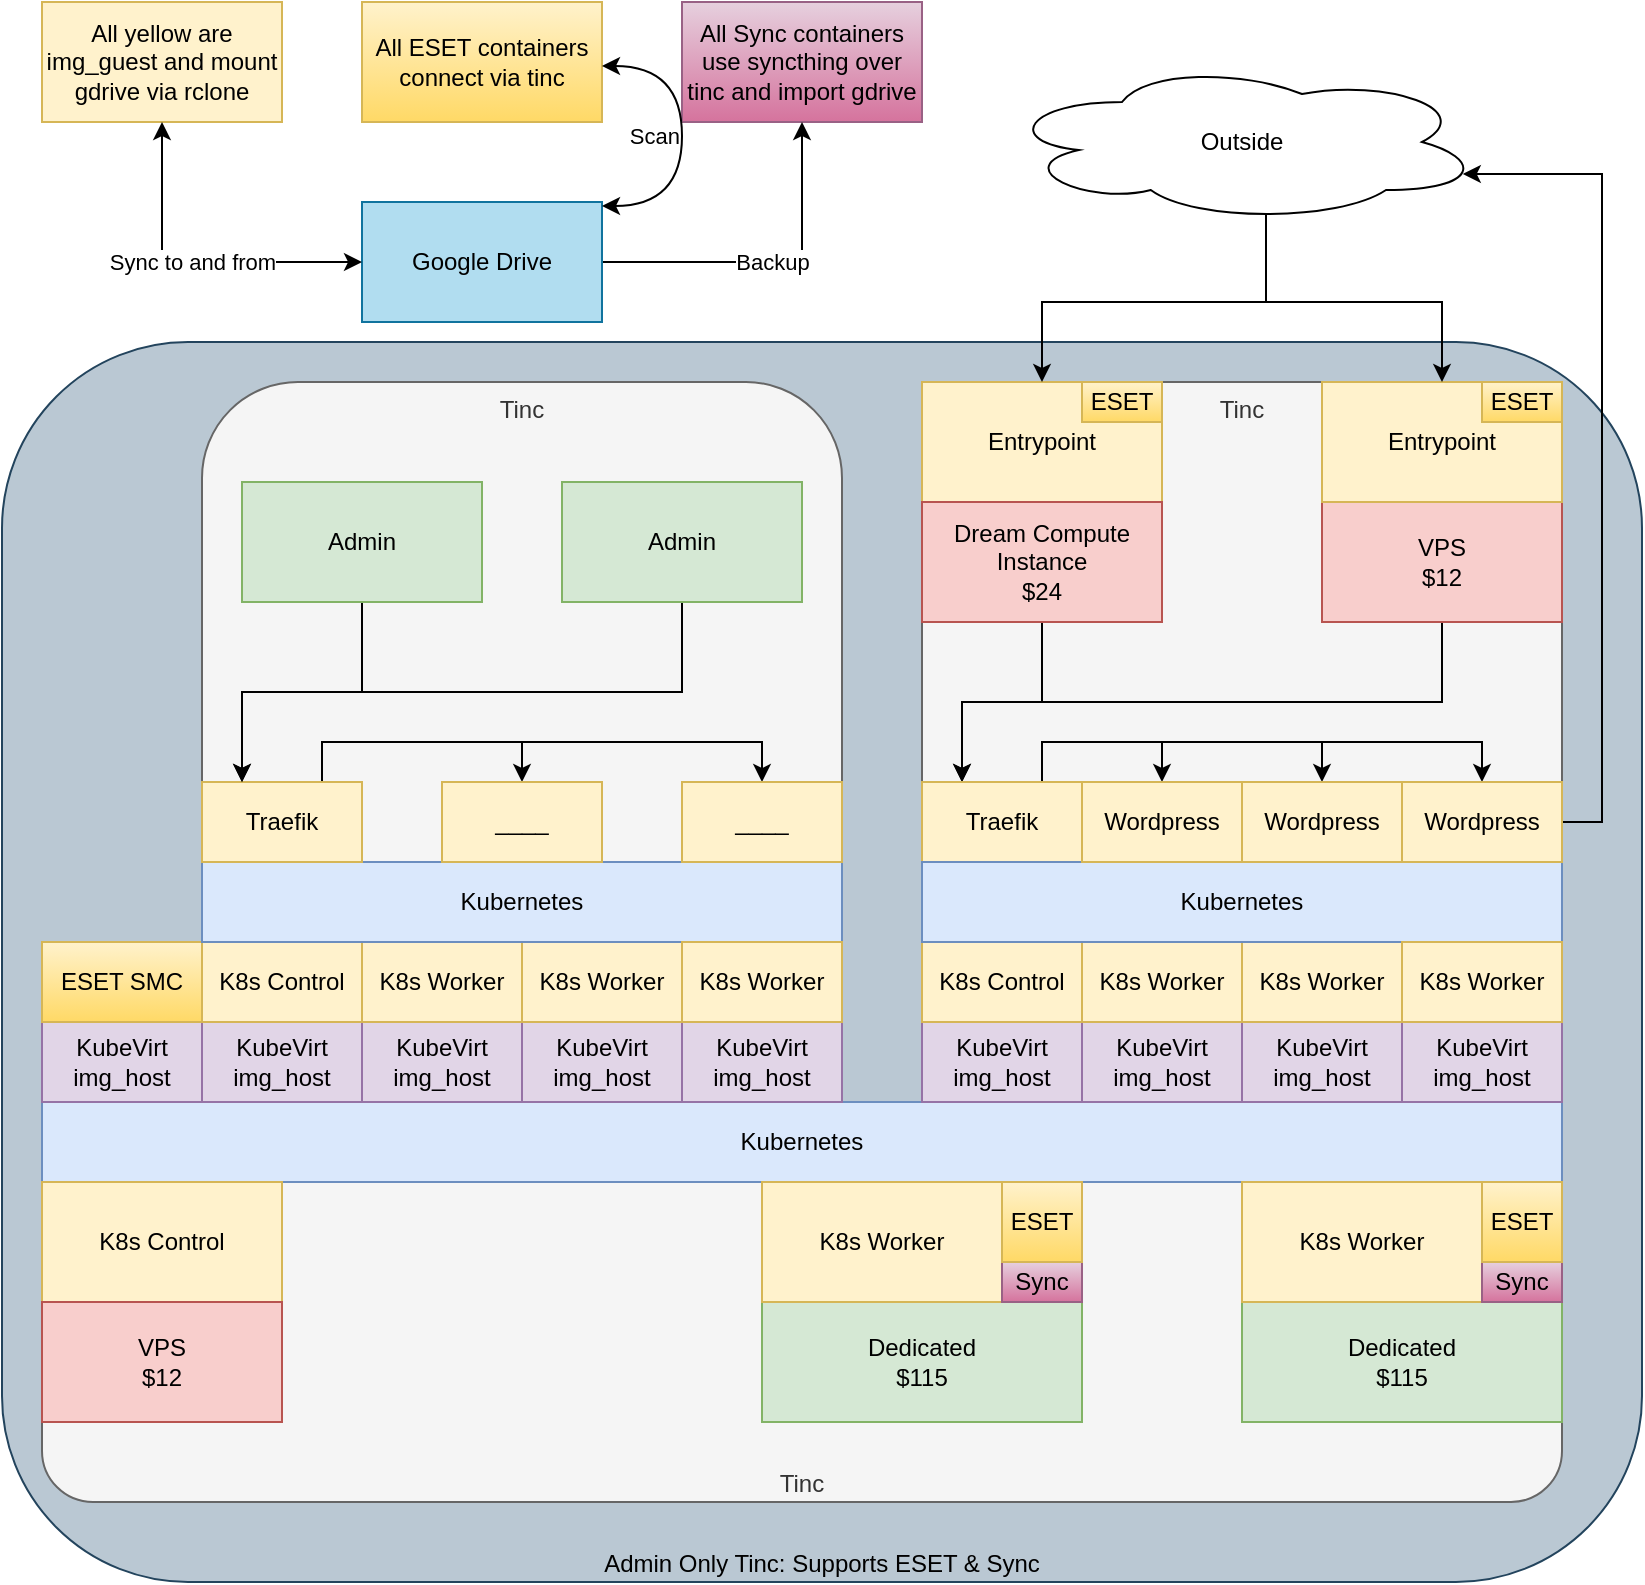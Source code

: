 <mxfile>
    <diagram id="Adzndo520nHQM6ZiDX8f" name="Page-1">
        <mxGraphModel dx="1262" dy="545" grid="1" gridSize="10" guides="1" tooltips="1" connect="1" arrows="1" fold="1" page="1" pageScale="1" pageWidth="850" pageHeight="1100" math="0" shadow="0">
            <root>
                <mxCell id="0"/>
                <mxCell id="1" parent="0"/>
                <mxCell id="mQejqKUzmTbroIMbowvH-84" value="Admin Only Tinc: Supports ESET &amp;amp; Sync" style="rounded=1;whiteSpace=wrap;html=1;fillColor=#bac8d3;strokeColor=#23445d;verticalAlign=bottom;" parent="1" vertex="1">
                    <mxGeometry x="20" y="180" width="820" height="620" as="geometry"/>
                </mxCell>
                <mxCell id="mQejqKUzmTbroIMbowvH-53" value="Tinc" style="rounded=1;whiteSpace=wrap;html=1;fillColor=#f5f5f5;strokeColor=#666666;fontColor=#333333;verticalAlign=top;" parent="1" vertex="1">
                    <mxGeometry x="120" y="200" width="320" height="360" as="geometry"/>
                </mxCell>
                <mxCell id="mQejqKUzmTbroIMbowvH-52" value="Tinc" style="rounded=1;whiteSpace=wrap;html=1;fillColor=#f5f5f5;strokeColor=#666666;fontColor=#333333;verticalAlign=bottom;" parent="1" vertex="1">
                    <mxGeometry x="40" y="590" width="760" height="170" as="geometry"/>
                </mxCell>
                <mxCell id="mQejqKUzmTbroIMbowvH-34" value="Tinc" style="rounded=1;whiteSpace=wrap;html=1;fillColor=#f5f5f5;strokeColor=#666666;fontColor=#333333;verticalAlign=top;" parent="1" vertex="1">
                    <mxGeometry x="480" y="200" width="320" height="360" as="geometry"/>
                </mxCell>
                <mxCell id="mQejqKUzmTbroIMbowvH-11" value="Kubernetes" style="rounded=0;whiteSpace=wrap;html=1;fillColor=#dae8fc;strokeColor=#6c8ebf;" parent="1" vertex="1">
                    <mxGeometry x="40" y="560" width="760" height="40" as="geometry"/>
                </mxCell>
                <mxCell id="mQejqKUzmTbroIMbowvH-37" style="edgeStyle=orthogonalEdgeStyle;rounded=0;orthogonalLoop=1;jettySize=auto;html=1;exitX=0.5;exitY=1;exitDx=0;exitDy=0;entryX=0.25;entryY=0;entryDx=0;entryDy=0;" parent="1" source="mQejqKUzmTbroIMbowvH-1" target="mQejqKUzmTbroIMbowvH-22" edge="1">
                    <mxGeometry relative="1" as="geometry"/>
                </mxCell>
                <mxCell id="mQejqKUzmTbroIMbowvH-1" value="&lt;div&gt;VPS&lt;/div&gt;$12" style="rounded=0;whiteSpace=wrap;html=1;fillColor=#f8cecc;strokeColor=#b85450;" parent="1" vertex="1">
                    <mxGeometry x="680" y="260" width="120" height="60" as="geometry"/>
                </mxCell>
                <mxCell id="mQejqKUzmTbroIMbowvH-2" value="&lt;div&gt;Entrypoint&lt;/div&gt;" style="rounded=0;whiteSpace=wrap;html=1;fillColor=#fff2cc;strokeColor=#d6b656;" parent="1" vertex="1">
                    <mxGeometry x="680" y="200" width="120" height="60" as="geometry"/>
                </mxCell>
                <mxCell id="mQejqKUzmTbroIMbowvH-3" value="&lt;div&gt;Entrypoint&lt;/div&gt;" style="rounded=0;whiteSpace=wrap;html=1;fillColor=#fff2cc;strokeColor=#d6b656;" parent="1" vertex="1">
                    <mxGeometry x="480" y="200" width="120" height="60" as="geometry"/>
                </mxCell>
                <mxCell id="mQejqKUzmTbroIMbowvH-36" style="edgeStyle=orthogonalEdgeStyle;rounded=0;orthogonalLoop=1;jettySize=auto;html=1;exitX=0.5;exitY=1;exitDx=0;exitDy=0;entryX=0.25;entryY=0;entryDx=0;entryDy=0;" parent="1" source="mQejqKUzmTbroIMbowvH-4" target="mQejqKUzmTbroIMbowvH-22" edge="1">
                    <mxGeometry relative="1" as="geometry"/>
                </mxCell>
                <mxCell id="mQejqKUzmTbroIMbowvH-4" value="&lt;div&gt;Dream Compute&lt;/div&gt;&lt;div&gt;Instance&lt;/div&gt;&lt;div&gt;$24&lt;br&gt;&lt;/div&gt;" style="rounded=0;whiteSpace=wrap;html=1;fillColor=#f8cecc;strokeColor=#b85450;" parent="1" vertex="1">
                    <mxGeometry x="480" y="260" width="120" height="60" as="geometry"/>
                </mxCell>
                <mxCell id="mQejqKUzmTbroIMbowvH-5" value="&lt;div&gt;Dedicated&lt;/div&gt;$115" style="rounded=0;whiteSpace=wrap;html=1;fillColor=#d5e8d4;strokeColor=#82b366;" parent="1" vertex="1">
                    <mxGeometry x="400" y="660" width="160" height="60" as="geometry"/>
                </mxCell>
                <mxCell id="mQejqKUzmTbroIMbowvH-6" value="&lt;div&gt;K8s Worker&lt;/div&gt;" style="rounded=0;whiteSpace=wrap;html=1;fillColor=#fff2cc;strokeColor=#d6b656;" parent="1" vertex="1">
                    <mxGeometry x="400" y="600" width="120" height="60" as="geometry"/>
                </mxCell>
                <mxCell id="mQejqKUzmTbroIMbowvH-7" value="&lt;div&gt;K8s Control&lt;/div&gt;" style="rounded=0;whiteSpace=wrap;html=1;fillColor=#fff2cc;strokeColor=#d6b656;" parent="1" vertex="1">
                    <mxGeometry x="40" y="600" width="120" height="60" as="geometry"/>
                </mxCell>
                <mxCell id="mQejqKUzmTbroIMbowvH-8" value="&lt;div&gt;VPS&lt;/div&gt;$12" style="rounded=0;whiteSpace=wrap;html=1;fillColor=#f8cecc;strokeColor=#b85450;" parent="1" vertex="1">
                    <mxGeometry x="40" y="660" width="120" height="60" as="geometry"/>
                </mxCell>
                <mxCell id="mQejqKUzmTbroIMbowvH-9" value="&lt;div&gt;Dedicated&lt;/div&gt;$115" style="rounded=0;whiteSpace=wrap;html=1;fillColor=#d5e8d4;strokeColor=#82b366;" parent="1" vertex="1">
                    <mxGeometry x="640" y="660" width="160" height="60" as="geometry"/>
                </mxCell>
                <mxCell id="mQejqKUzmTbroIMbowvH-10" value="&lt;div&gt;K8s Worker&lt;/div&gt;" style="rounded=0;whiteSpace=wrap;html=1;fillColor=#fff2cc;strokeColor=#d6b656;" parent="1" vertex="1">
                    <mxGeometry x="640" y="600" width="120" height="60" as="geometry"/>
                </mxCell>
                <mxCell id="mQejqKUzmTbroIMbowvH-13" value="KubeVirt img_host" style="rounded=0;whiteSpace=wrap;html=1;fillColor=#e1d5e7;strokeColor=#9673a6;" parent="1" vertex="1">
                    <mxGeometry x="40" y="520" width="80" height="40" as="geometry"/>
                </mxCell>
                <mxCell id="mQejqKUzmTbroIMbowvH-14" value="KubeVirt img_host" style="rounded=0;whiteSpace=wrap;html=1;fillColor=#e1d5e7;strokeColor=#9673a6;" parent="1" vertex="1">
                    <mxGeometry x="640" y="520" width="80" height="40" as="geometry"/>
                </mxCell>
                <mxCell id="mQejqKUzmTbroIMbowvH-15" value="ESET SMC" style="rounded=0;whiteSpace=wrap;html=1;fillColor=#fff2cc;strokeColor=#d6b656;gradientColor=#ffd966;" parent="1" vertex="1">
                    <mxGeometry x="40" y="480" width="80" height="40" as="geometry"/>
                </mxCell>
                <mxCell id="mQejqKUzmTbroIMbowvH-16" value="K8s Worker" style="rounded=0;whiteSpace=wrap;html=1;fillColor=#fff2cc;strokeColor=#d6b656;" parent="1" vertex="1">
                    <mxGeometry x="640" y="480" width="80" height="40" as="geometry"/>
                </mxCell>
                <mxCell id="mQejqKUzmTbroIMbowvH-17" value="KubeVirt img_host" style="rounded=0;whiteSpace=wrap;html=1;fillColor=#e1d5e7;strokeColor=#9673a6;" parent="1" vertex="1">
                    <mxGeometry x="560" y="520" width="80" height="40" as="geometry"/>
                </mxCell>
                <mxCell id="mQejqKUzmTbroIMbowvH-18" value="K8s Worker" style="rounded=0;whiteSpace=wrap;html=1;fillColor=#fff2cc;strokeColor=#d6b656;" parent="1" vertex="1">
                    <mxGeometry x="560" y="480" width="80" height="40" as="geometry"/>
                </mxCell>
                <mxCell id="mQejqKUzmTbroIMbowvH-19" value="KubeVirt img_host" style="rounded=0;whiteSpace=wrap;html=1;fillColor=#e1d5e7;strokeColor=#9673a6;" parent="1" vertex="1">
                    <mxGeometry x="480" y="520" width="80" height="40" as="geometry"/>
                </mxCell>
                <mxCell id="mQejqKUzmTbroIMbowvH-20" value="K8s Control" style="rounded=0;whiteSpace=wrap;html=1;fillColor=#fff2cc;strokeColor=#d6b656;" parent="1" vertex="1">
                    <mxGeometry x="480" y="480" width="80" height="40" as="geometry"/>
                </mxCell>
                <mxCell id="mQejqKUzmTbroIMbowvH-39" style="edgeStyle=orthogonalEdgeStyle;rounded=0;orthogonalLoop=1;jettySize=auto;html=1;exitX=0.75;exitY=0;exitDx=0;exitDy=0;entryX=0.5;entryY=0;entryDx=0;entryDy=0;" parent="1" source="mQejqKUzmTbroIMbowvH-22" target="mQejqKUzmTbroIMbowvH-28" edge="1">
                    <mxGeometry relative="1" as="geometry"/>
                </mxCell>
                <mxCell id="mQejqKUzmTbroIMbowvH-40" style="edgeStyle=orthogonalEdgeStyle;rounded=0;orthogonalLoop=1;jettySize=auto;html=1;exitX=0.75;exitY=0;exitDx=0;exitDy=0;entryX=0.5;entryY=0;entryDx=0;entryDy=0;" parent="1" source="mQejqKUzmTbroIMbowvH-22" target="mQejqKUzmTbroIMbowvH-29" edge="1">
                    <mxGeometry relative="1" as="geometry"/>
                </mxCell>
                <mxCell id="mQejqKUzmTbroIMbowvH-41" style="edgeStyle=orthogonalEdgeStyle;rounded=0;orthogonalLoop=1;jettySize=auto;html=1;exitX=0.75;exitY=0;exitDx=0;exitDy=0;entryX=0.5;entryY=0;entryDx=0;entryDy=0;" parent="1" source="mQejqKUzmTbroIMbowvH-22" target="mQejqKUzmTbroIMbowvH-30" edge="1">
                    <mxGeometry relative="1" as="geometry"/>
                </mxCell>
                <mxCell id="mQejqKUzmTbroIMbowvH-22" value="Traefik" style="rounded=0;whiteSpace=wrap;html=1;fillColor=#fff2cc;strokeColor=#d6b656;" parent="1" vertex="1">
                    <mxGeometry x="480" y="400" width="80" height="40" as="geometry"/>
                </mxCell>
                <mxCell id="mQejqKUzmTbroIMbowvH-23" value="Kubernetes" style="rounded=0;whiteSpace=wrap;html=1;fillColor=#dae8fc;strokeColor=#6c8ebf;" parent="1" vertex="1">
                    <mxGeometry x="480" y="440" width="320" height="40" as="geometry"/>
                </mxCell>
                <mxCell id="mQejqKUzmTbroIMbowvH-24" value="Sync" style="rounded=0;whiteSpace=wrap;html=1;fillColor=#e6d0de;strokeColor=#996185;gradientColor=#d5739d;" parent="1" vertex="1">
                    <mxGeometry x="520" y="640" width="40" height="20" as="geometry"/>
                </mxCell>
                <mxCell id="mQejqKUzmTbroIMbowvH-25" value="Sync" style="rounded=0;whiteSpace=wrap;html=1;fillColor=#e6d0de;strokeColor=#996185;gradientColor=#d5739d;" parent="1" vertex="1">
                    <mxGeometry x="760" y="640" width="40" height="20" as="geometry"/>
                </mxCell>
                <mxCell id="mQejqKUzmTbroIMbowvH-26" value="ESET" style="rounded=0;whiteSpace=wrap;html=1;fillColor=#fff2cc;strokeColor=#d6b656;gradientColor=#ffd966;" parent="1" vertex="1">
                    <mxGeometry x="520" y="600" width="40" height="40" as="geometry"/>
                </mxCell>
                <mxCell id="mQejqKUzmTbroIMbowvH-27" value="ESET" style="rounded=0;whiteSpace=wrap;html=1;fillColor=#fff2cc;strokeColor=#d6b656;gradientColor=#ffd966;" parent="1" vertex="1">
                    <mxGeometry x="760" y="600" width="40" height="40" as="geometry"/>
                </mxCell>
                <mxCell id="mQejqKUzmTbroIMbowvH-28" value="Wordpress" style="rounded=0;whiteSpace=wrap;html=1;fillColor=#fff2cc;strokeColor=#d6b656;" parent="1" vertex="1">
                    <mxGeometry x="560" y="400" width="80" height="40" as="geometry"/>
                </mxCell>
                <mxCell id="mQejqKUzmTbroIMbowvH-29" value="Wordpress" style="rounded=0;whiteSpace=wrap;html=1;fillColor=#fff2cc;strokeColor=#d6b656;" parent="1" vertex="1">
                    <mxGeometry x="640" y="400" width="80" height="40" as="geometry"/>
                </mxCell>
                <mxCell id="mQejqKUzmTbroIMbowvH-66" style="edgeStyle=orthogonalEdgeStyle;rounded=0;orthogonalLoop=1;jettySize=auto;html=1;exitX=1;exitY=0.5;exitDx=0;exitDy=0;entryX=0.96;entryY=0.7;entryDx=0;entryDy=0;entryPerimeter=0;" parent="1" source="mQejqKUzmTbroIMbowvH-30" target="mQejqKUzmTbroIMbowvH-59" edge="1">
                    <mxGeometry relative="1" as="geometry">
                        <Array as="points">
                            <mxPoint x="820" y="420"/>
                            <mxPoint x="820" y="96"/>
                        </Array>
                    </mxGeometry>
                </mxCell>
                <mxCell id="mQejqKUzmTbroIMbowvH-30" value="Wordpress" style="rounded=0;whiteSpace=wrap;html=1;fillColor=#fff2cc;strokeColor=#d6b656;" parent="1" vertex="1">
                    <mxGeometry x="720" y="400" width="80" height="40" as="geometry"/>
                </mxCell>
                <mxCell id="mQejqKUzmTbroIMbowvH-31" value="KubeVirt img_host" style="rounded=0;whiteSpace=wrap;html=1;fillColor=#e1d5e7;strokeColor=#9673a6;" parent="1" vertex="1">
                    <mxGeometry x="720" y="520" width="80" height="40" as="geometry"/>
                </mxCell>
                <mxCell id="mQejqKUzmTbroIMbowvH-32" value="K8s Worker" style="rounded=0;whiteSpace=wrap;html=1;fillColor=#fff2cc;strokeColor=#d6b656;" parent="1" vertex="1">
                    <mxGeometry x="720" y="480" width="80" height="40" as="geometry"/>
                </mxCell>
                <mxCell id="mQejqKUzmTbroIMbowvH-43" value="KubeVirt img_host" style="rounded=0;whiteSpace=wrap;html=1;fillColor=#e1d5e7;strokeColor=#9673a6;" parent="1" vertex="1">
                    <mxGeometry x="280" y="520" width="80" height="40" as="geometry"/>
                </mxCell>
                <mxCell id="mQejqKUzmTbroIMbowvH-44" value="K8s Worker" style="rounded=0;whiteSpace=wrap;html=1;fillColor=#fff2cc;strokeColor=#d6b656;" parent="1" vertex="1">
                    <mxGeometry x="280" y="480" width="80" height="40" as="geometry"/>
                </mxCell>
                <mxCell id="mQejqKUzmTbroIMbowvH-45" value="KubeVirt img_host" style="rounded=0;whiteSpace=wrap;html=1;fillColor=#e1d5e7;strokeColor=#9673a6;" parent="1" vertex="1">
                    <mxGeometry x="200" y="520" width="80" height="40" as="geometry"/>
                </mxCell>
                <mxCell id="mQejqKUzmTbroIMbowvH-46" value="K8s Worker" style="rounded=0;whiteSpace=wrap;html=1;fillColor=#fff2cc;strokeColor=#d6b656;" parent="1" vertex="1">
                    <mxGeometry x="200" y="480" width="80" height="40" as="geometry"/>
                </mxCell>
                <mxCell id="mQejqKUzmTbroIMbowvH-47" value="KubeVirt img_host" style="rounded=0;whiteSpace=wrap;html=1;fillColor=#e1d5e7;strokeColor=#9673a6;" parent="1" vertex="1">
                    <mxGeometry x="120" y="520" width="80" height="40" as="geometry"/>
                </mxCell>
                <mxCell id="mQejqKUzmTbroIMbowvH-48" value="K8s Control" style="rounded=0;whiteSpace=wrap;html=1;fillColor=#fff2cc;strokeColor=#d6b656;" parent="1" vertex="1">
                    <mxGeometry x="120" y="480" width="80" height="40" as="geometry"/>
                </mxCell>
                <mxCell id="mQejqKUzmTbroIMbowvH-49" value="Kubernetes" style="rounded=0;whiteSpace=wrap;html=1;fillColor=#dae8fc;strokeColor=#6c8ebf;" parent="1" vertex="1">
                    <mxGeometry x="120" y="440" width="320" height="40" as="geometry"/>
                </mxCell>
                <mxCell id="mQejqKUzmTbroIMbowvH-50" value="KubeVirt img_host" style="rounded=0;whiteSpace=wrap;html=1;fillColor=#e1d5e7;strokeColor=#9673a6;" parent="1" vertex="1">
                    <mxGeometry x="360" y="520" width="80" height="40" as="geometry"/>
                </mxCell>
                <mxCell id="mQejqKUzmTbroIMbowvH-51" value="K8s Worker" style="rounded=0;whiteSpace=wrap;html=1;fillColor=#fff2cc;strokeColor=#d6b656;" parent="1" vertex="1">
                    <mxGeometry x="360" y="480" width="80" height="40" as="geometry"/>
                </mxCell>
                <mxCell id="mQejqKUzmTbroIMbowvH-57" style="edgeStyle=orthogonalEdgeStyle;rounded=0;orthogonalLoop=1;jettySize=auto;html=1;exitX=0.75;exitY=0;exitDx=0;exitDy=0;entryX=0.5;entryY=0;entryDx=0;entryDy=0;" parent="1" source="mQejqKUzmTbroIMbowvH-54" target="mQejqKUzmTbroIMbowvH-55" edge="1">
                    <mxGeometry relative="1" as="geometry"/>
                </mxCell>
                <mxCell id="mQejqKUzmTbroIMbowvH-58" style="edgeStyle=orthogonalEdgeStyle;rounded=0;orthogonalLoop=1;jettySize=auto;html=1;exitX=0.75;exitY=0;exitDx=0;exitDy=0;entryX=0.5;entryY=0;entryDx=0;entryDy=0;" parent="1" source="mQejqKUzmTbroIMbowvH-54" target="mQejqKUzmTbroIMbowvH-56" edge="1">
                    <mxGeometry relative="1" as="geometry"/>
                </mxCell>
                <mxCell id="mQejqKUzmTbroIMbowvH-54" value="Traefik" style="rounded=0;whiteSpace=wrap;html=1;fillColor=#fff2cc;strokeColor=#d6b656;" parent="1" vertex="1">
                    <mxGeometry x="120" y="400" width="80" height="40" as="geometry"/>
                </mxCell>
                <mxCell id="mQejqKUzmTbroIMbowvH-55" value="____" style="rounded=0;whiteSpace=wrap;html=1;fillColor=#fff2cc;strokeColor=#d6b656;" parent="1" vertex="1">
                    <mxGeometry x="240" y="400" width="80" height="40" as="geometry"/>
                </mxCell>
                <mxCell id="mQejqKUzmTbroIMbowvH-56" value="____" style="rounded=0;whiteSpace=wrap;html=1;fillColor=#fff2cc;strokeColor=#d6b656;" parent="1" vertex="1">
                    <mxGeometry x="360" y="400" width="80" height="40" as="geometry"/>
                </mxCell>
                <mxCell id="mQejqKUzmTbroIMbowvH-64" style="edgeStyle=orthogonalEdgeStyle;rounded=0;orthogonalLoop=1;jettySize=auto;html=1;exitX=0.55;exitY=0.95;exitDx=0;exitDy=0;exitPerimeter=0;entryX=0.5;entryY=0;entryDx=0;entryDy=0;" parent="1" source="mQejqKUzmTbroIMbowvH-59" target="mQejqKUzmTbroIMbowvH-3" edge="1">
                    <mxGeometry relative="1" as="geometry"/>
                </mxCell>
                <mxCell id="mQejqKUzmTbroIMbowvH-65" style="edgeStyle=orthogonalEdgeStyle;rounded=0;orthogonalLoop=1;jettySize=auto;html=1;exitX=0.55;exitY=0.95;exitDx=0;exitDy=0;exitPerimeter=0;entryX=0.5;entryY=0;entryDx=0;entryDy=0;" parent="1" source="mQejqKUzmTbroIMbowvH-59" target="mQejqKUzmTbroIMbowvH-2" edge="1">
                    <mxGeometry relative="1" as="geometry"/>
                </mxCell>
                <mxCell id="mQejqKUzmTbroIMbowvH-59" value="Outside" style="ellipse;shape=cloud;whiteSpace=wrap;html=1;" parent="1" vertex="1">
                    <mxGeometry x="520" y="40" width="240" height="80" as="geometry"/>
                </mxCell>
                <mxCell id="mQejqKUzmTbroIMbowvH-70" style="edgeStyle=orthogonalEdgeStyle;rounded=0;orthogonalLoop=1;jettySize=auto;html=1;exitX=0.5;exitY=1;exitDx=0;exitDy=0;entryX=0.25;entryY=0;entryDx=0;entryDy=0;" parent="1" source="mQejqKUzmTbroIMbowvH-67" target="mQejqKUzmTbroIMbowvH-54" edge="1">
                    <mxGeometry relative="1" as="geometry"/>
                </mxCell>
                <mxCell id="mQejqKUzmTbroIMbowvH-67" value="Admin" style="rounded=0;whiteSpace=wrap;html=1;fillColor=#d5e8d4;strokeColor=#82b366;" parent="1" vertex="1">
                    <mxGeometry x="140" y="250" width="120" height="60" as="geometry"/>
                </mxCell>
                <mxCell id="mQejqKUzmTbroIMbowvH-71" style="edgeStyle=orthogonalEdgeStyle;rounded=0;orthogonalLoop=1;jettySize=auto;html=1;exitX=0.5;exitY=1;exitDx=0;exitDy=0;entryX=0.25;entryY=0;entryDx=0;entryDy=0;" parent="1" source="mQejqKUzmTbroIMbowvH-69" target="mQejqKUzmTbroIMbowvH-54" edge="1">
                    <mxGeometry relative="1" as="geometry"/>
                </mxCell>
                <mxCell id="mQejqKUzmTbroIMbowvH-69" value="Admin" style="rounded=0;whiteSpace=wrap;html=1;fillColor=#d5e8d4;strokeColor=#82b366;" parent="1" vertex="1">
                    <mxGeometry x="300" y="250" width="120" height="60" as="geometry"/>
                </mxCell>
                <mxCell id="mQejqKUzmTbroIMbowvH-73" value="ESET" style="rounded=0;whiteSpace=wrap;html=1;fillColor=#fff2cc;strokeColor=#d6b656;gradientColor=#ffd966;" parent="1" vertex="1">
                    <mxGeometry x="560" y="200" width="40" height="20" as="geometry"/>
                </mxCell>
                <mxCell id="mQejqKUzmTbroIMbowvH-74" value="ESET" style="rounded=0;whiteSpace=wrap;html=1;fillColor=#fff2cc;strokeColor=#d6b656;gradientColor=#ffd966;" parent="1" vertex="1">
                    <mxGeometry x="760" y="200" width="40" height="20" as="geometry"/>
                </mxCell>
                <mxCell id="mQejqKUzmTbroIMbowvH-75" value="All yellow are img_guest and mount gdrive via rclone" style="rounded=0;whiteSpace=wrap;html=1;fillColor=#fff2cc;strokeColor=#d6b656;" parent="1" vertex="1">
                    <mxGeometry x="40" y="10" width="120" height="60" as="geometry"/>
                </mxCell>
                <mxCell id="mQejqKUzmTbroIMbowvH-76" value="All ESET containers connect via tinc" style="rounded=0;whiteSpace=wrap;html=1;fillColor=#fff2cc;strokeColor=#d6b656;gradientColor=#ffd966;" parent="1" vertex="1">
                    <mxGeometry x="200" y="10" width="120" height="60" as="geometry"/>
                </mxCell>
                <mxCell id="mQejqKUzmTbroIMbowvH-77" value="All Sync containers use syncthing over tinc and import gdrive" style="rounded=0;whiteSpace=wrap;html=1;fillColor=#e6d0de;strokeColor=#996185;gradientColor=#d5739d;" parent="1" vertex="1">
                    <mxGeometry x="360" y="10" width="120" height="60" as="geometry"/>
                </mxCell>
                <mxCell id="mQejqKUzmTbroIMbowvH-81" value="Backup" style="edgeStyle=orthogonalEdgeStyle;rounded=0;orthogonalLoop=1;jettySize=auto;html=1;exitX=1;exitY=0.5;exitDx=0;exitDy=0;entryX=0.5;entryY=1;entryDx=0;entryDy=0;" parent="1" source="mQejqKUzmTbroIMbowvH-78" target="mQejqKUzmTbroIMbowvH-77" edge="1">
                    <mxGeometry relative="1" as="geometry"/>
                </mxCell>
                <mxCell id="mQejqKUzmTbroIMbowvH-78" value="Google Drive" style="rounded=0;whiteSpace=wrap;html=1;fillColor=#b1ddf0;strokeColor=#10739e;" parent="1" vertex="1">
                    <mxGeometry x="200" y="110" width="120" height="60" as="geometry"/>
                </mxCell>
                <mxCell id="mQejqKUzmTbroIMbowvH-80" value="Sync to and from" style="endArrow=classic;startArrow=classic;html=1;rounded=0;entryX=0.5;entryY=1;entryDx=0;entryDy=0;exitX=0;exitY=0.5;exitDx=0;exitDy=0;" parent="1" source="mQejqKUzmTbroIMbowvH-78" target="mQejqKUzmTbroIMbowvH-75" edge="1">
                    <mxGeometry width="50" height="50" relative="1" as="geometry">
                        <mxPoint x="400" y="370" as="sourcePoint"/>
                        <mxPoint x="450" y="320" as="targetPoint"/>
                        <Array as="points">
                            <mxPoint x="100" y="140"/>
                        </Array>
                    </mxGeometry>
                </mxCell>
                <mxCell id="mQejqKUzmTbroIMbowvH-86" value="Scan" style="curved=1;endArrow=classic;html=1;rounded=0;exitX=1;exitY=0.5;exitDx=0;exitDy=0;entryX=1;entryY=0;entryDx=0;entryDy=0;labelPosition=left;verticalLabelPosition=middle;align=right;verticalAlign=middle;startArrow=classic;startFill=1;" parent="1" edge="1">
                    <mxGeometry width="50" height="50" relative="1" as="geometry">
                        <mxPoint x="320" y="42" as="sourcePoint"/>
                        <mxPoint x="320" y="112" as="targetPoint"/>
                        <Array as="points">
                            <mxPoint x="360" y="42"/>
                            <mxPoint x="360" y="112"/>
                        </Array>
                    </mxGeometry>
                </mxCell>
            </root>
        </mxGraphModel>
    </diagram>
</mxfile>